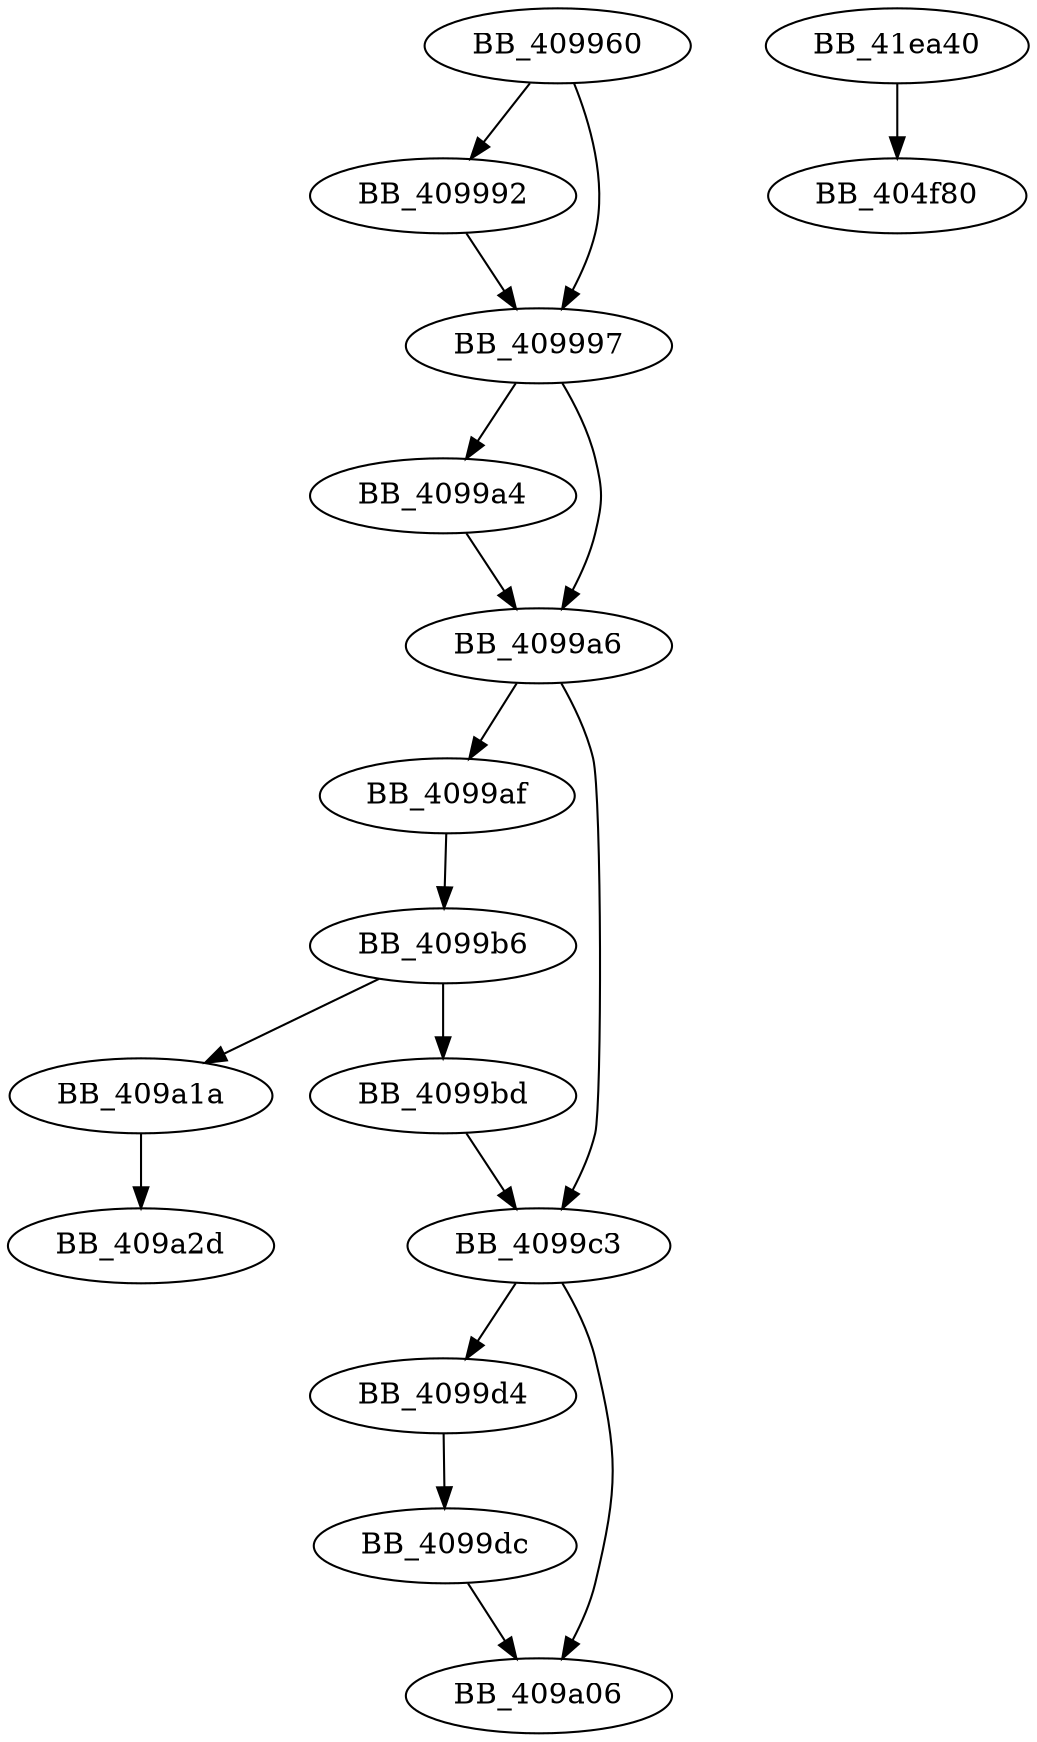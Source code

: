 DiGraph sub_409960{
BB_409960->BB_409992
BB_409960->BB_409997
BB_409992->BB_409997
BB_409997->BB_4099a4
BB_409997->BB_4099a6
BB_4099a4->BB_4099a6
BB_4099a6->BB_4099af
BB_4099a6->BB_4099c3
BB_4099af->BB_4099b6
BB_4099b6->BB_4099bd
BB_4099b6->BB_409a1a
BB_4099bd->BB_4099c3
BB_4099c3->BB_4099d4
BB_4099c3->BB_409a06
BB_4099d4->BB_4099dc
BB_4099dc->BB_409a06
BB_409a1a->BB_409a2d
BB_41ea40->BB_404f80
}
